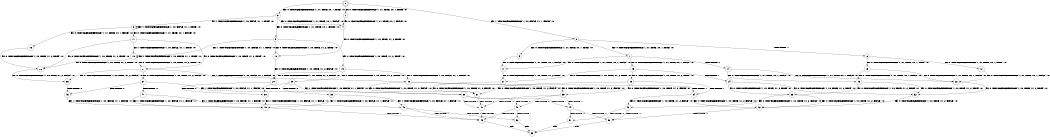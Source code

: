 digraph BCG {
size = "7, 10.5";
center = TRUE;
node [shape = circle];
0 [peripheries = 2];
0 -> 1 [label = "EX !0 !ATOMIC_EXCH_BRANCH (1, +1, TRUE, +0, 1, TRUE) !:0:"];
0 -> 2 [label = "EX !1 !ATOMIC_EXCH_BRANCH (1, +0, FALSE, +1, 1, FALSE) !:0:"];
0 -> 3 [label = "EX !0 !ATOMIC_EXCH_BRANCH (1, +1, TRUE, +0, 1, TRUE) !:0:"];
1 -> 4 [label = "EX !0 !ATOMIC_EXCH_BRANCH (1, +1, TRUE, +0, 1, FALSE) !:0:"];
2 -> 5 [label = "EX !0 !ATOMIC_EXCH_BRANCH (1, +1, TRUE, +0, 1, TRUE) !:0:"];
2 -> 6 [label = "TERMINATE !1"];
2 -> 7 [label = "EX !0 !ATOMIC_EXCH_BRANCH (1, +1, TRUE, +0, 1, TRUE) !:0:"];
3 -> 4 [label = "EX !0 !ATOMIC_EXCH_BRANCH (1, +1, TRUE, +0, 1, FALSE) !:0:"];
3 -> 8 [label = "EX !1 !ATOMIC_EXCH_BRANCH (1, +0, FALSE, +1, 1, TRUE) !:0:"];
3 -> 9 [label = "EX !0 !ATOMIC_EXCH_BRANCH (1, +1, TRUE, +0, 1, FALSE) !:0:"];
4 -> 10 [label = "EX !0 !ATOMIC_EXCH_BRANCH (1, +0, TRUE, +1, 2, TRUE) !:0:"];
5 -> 11 [label = "EX !0 !ATOMIC_EXCH_BRANCH (1, +1, TRUE, +0, 1, FALSE) !:0:"];
6 -> 12 [label = "EX !0 !ATOMIC_EXCH_BRANCH (1, +1, TRUE, +0, 1, TRUE) !:0:"];
6 -> 13 [label = "EX !0 !ATOMIC_EXCH_BRANCH (1, +1, TRUE, +0, 1, TRUE) !:0:"];
7 -> 11 [label = "EX !0 !ATOMIC_EXCH_BRANCH (1, +1, TRUE, +0, 1, FALSE) !:0:"];
7 -> 14 [label = "TERMINATE !1"];
7 -> 15 [label = "EX !0 !ATOMIC_EXCH_BRANCH (1, +1, TRUE, +0, 1, FALSE) !:0:"];
8 -> 16 [label = "EX !0 !ATOMIC_EXCH_BRANCH (1, +1, TRUE, +0, 1, FALSE) !:0:"];
8 -> 8 [label = "EX !1 !ATOMIC_EXCH_BRANCH (1, +0, FALSE, +1, 1, TRUE) !:0:"];
8 -> 17 [label = "EX !0 !ATOMIC_EXCH_BRANCH (1, +1, TRUE, +0, 1, FALSE) !:0:"];
9 -> 10 [label = "EX !0 !ATOMIC_EXCH_BRANCH (1, +0, TRUE, +1, 2, TRUE) !:0:"];
9 -> 18 [label = "EX !1 !ATOMIC_EXCH_BRANCH (1, +0, FALSE, +1, 1, TRUE) !:0:"];
9 -> 19 [label = "EX !0 !ATOMIC_EXCH_BRANCH (1, +0, TRUE, +1, 2, TRUE) !:0:"];
10 -> 20 [label = "EX !0 !ATOMIC_EXCH_BRANCH (1, +0, TRUE, +1, 2, FALSE) !:0:"];
11 -> 21 [label = "EX !0 !ATOMIC_EXCH_BRANCH (1, +0, TRUE, +1, 2, TRUE) !:0:"];
12 -> 22 [label = "EX !0 !ATOMIC_EXCH_BRANCH (1, +1, TRUE, +0, 1, FALSE) !:0:"];
13 -> 22 [label = "EX !0 !ATOMIC_EXCH_BRANCH (1, +1, TRUE, +0, 1, FALSE) !:0:"];
13 -> 23 [label = "EX !0 !ATOMIC_EXCH_BRANCH (1, +1, TRUE, +0, 1, FALSE) !:0:"];
14 -> 22 [label = "EX !0 !ATOMIC_EXCH_BRANCH (1, +1, TRUE, +0, 1, FALSE) !:0:"];
14 -> 23 [label = "EX !0 !ATOMIC_EXCH_BRANCH (1, +1, TRUE, +0, 1, FALSE) !:0:"];
15 -> 21 [label = "EX !0 !ATOMIC_EXCH_BRANCH (1, +0, TRUE, +1, 2, TRUE) !:0:"];
15 -> 24 [label = "TERMINATE !1"];
15 -> 25 [label = "EX !0 !ATOMIC_EXCH_BRANCH (1, +0, TRUE, +1, 2, TRUE) !:0:"];
16 -> 26 [label = "EX !0 !ATOMIC_EXCH_BRANCH (1, +0, TRUE, +1, 2, TRUE) !:0:"];
17 -> 26 [label = "EX !0 !ATOMIC_EXCH_BRANCH (1, +0, TRUE, +1, 2, TRUE) !:0:"];
17 -> 18 [label = "EX !1 !ATOMIC_EXCH_BRANCH (1, +0, FALSE, +1, 1, TRUE) !:0:"];
17 -> 27 [label = "EX !0 !ATOMIC_EXCH_BRANCH (1, +0, TRUE, +1, 2, TRUE) !:0:"];
18 -> 26 [label = "EX !0 !ATOMIC_EXCH_BRANCH (1, +0, TRUE, +1, 2, TRUE) !:0:"];
18 -> 18 [label = "EX !1 !ATOMIC_EXCH_BRANCH (1, +0, FALSE, +1, 1, TRUE) !:0:"];
18 -> 27 [label = "EX !0 !ATOMIC_EXCH_BRANCH (1, +0, TRUE, +1, 2, TRUE) !:0:"];
19 -> 20 [label = "EX !0 !ATOMIC_EXCH_BRANCH (1, +0, TRUE, +1, 2, FALSE) !:0:"];
19 -> 28 [label = "EX !1 !ATOMIC_EXCH_BRANCH (1, +0, FALSE, +1, 1, FALSE) !:0:"];
19 -> 29 [label = "EX !0 !ATOMIC_EXCH_BRANCH (1, +0, TRUE, +1, 2, FALSE) !:0:"];
20 -> 30 [label = "TERMINATE !0"];
21 -> 31 [label = "EX !0 !ATOMIC_EXCH_BRANCH (1, +0, TRUE, +1, 2, FALSE) !:0:"];
22 -> 32 [label = "EX !0 !ATOMIC_EXCH_BRANCH (1, +0, TRUE, +1, 2, TRUE) !:0:"];
23 -> 32 [label = "EX !0 !ATOMIC_EXCH_BRANCH (1, +0, TRUE, +1, 2, TRUE) !:0:"];
23 -> 33 [label = "EX !0 !ATOMIC_EXCH_BRANCH (1, +0, TRUE, +1, 2, TRUE) !:0:"];
24 -> 32 [label = "EX !0 !ATOMIC_EXCH_BRANCH (1, +0, TRUE, +1, 2, TRUE) !:0:"];
24 -> 33 [label = "EX !0 !ATOMIC_EXCH_BRANCH (1, +0, TRUE, +1, 2, TRUE) !:0:"];
25 -> 31 [label = "EX !0 !ATOMIC_EXCH_BRANCH (1, +0, TRUE, +1, 2, FALSE) !:0:"];
25 -> 34 [label = "TERMINATE !1"];
25 -> 35 [label = "EX !0 !ATOMIC_EXCH_BRANCH (1, +0, TRUE, +1, 2, FALSE) !:0:"];
26 -> 36 [label = "EX !0 !ATOMIC_EXCH_BRANCH (1, +0, TRUE, +1, 2, FALSE) !:0:"];
27 -> 36 [label = "EX !0 !ATOMIC_EXCH_BRANCH (1, +0, TRUE, +1, 2, FALSE) !:0:"];
27 -> 28 [label = "EX !1 !ATOMIC_EXCH_BRANCH (1, +0, FALSE, +1, 1, FALSE) !:0:"];
27 -> 37 [label = "EX !0 !ATOMIC_EXCH_BRANCH (1, +0, TRUE, +1, 2, FALSE) !:0:"];
28 -> 31 [label = "EX !0 !ATOMIC_EXCH_BRANCH (1, +0, TRUE, +1, 2, FALSE) !:0:"];
28 -> 34 [label = "TERMINATE !1"];
28 -> 35 [label = "EX !0 !ATOMIC_EXCH_BRANCH (1, +0, TRUE, +1, 2, FALSE) !:0:"];
29 -> 30 [label = "TERMINATE !0"];
29 -> 38 [label = "TERMINATE !0"];
29 -> 39 [label = "EX !1 !ATOMIC_EXCH_BRANCH (1, +0, FALSE, +1, 1, FALSE) !:0:"];
30 -> 40 [label = "EX !1 !ATOMIC_EXCH_BRANCH (1, +0, FALSE, +1, 1, FALSE) !:1:"];
31 -> 41 [label = "TERMINATE !0"];
32 -> 42 [label = "EX !0 !ATOMIC_EXCH_BRANCH (1, +0, TRUE, +1, 2, FALSE) !:0:"];
33 -> 42 [label = "EX !0 !ATOMIC_EXCH_BRANCH (1, +0, TRUE, +1, 2, FALSE) !:0:"];
33 -> 43 [label = "EX !0 !ATOMIC_EXCH_BRANCH (1, +0, TRUE, +1, 2, FALSE) !:0:"];
34 -> 42 [label = "EX !0 !ATOMIC_EXCH_BRANCH (1, +0, TRUE, +1, 2, FALSE) !:0:"];
34 -> 43 [label = "EX !0 !ATOMIC_EXCH_BRANCH (1, +0, TRUE, +1, 2, FALSE) !:0:"];
35 -> 41 [label = "TERMINATE !0"];
35 -> 44 [label = "TERMINATE !1"];
35 -> 45 [label = "TERMINATE !0"];
36 -> 46 [label = "TERMINATE !0"];
37 -> 46 [label = "TERMINATE !0"];
37 -> 47 [label = "TERMINATE !0"];
37 -> 39 [label = "EX !1 !ATOMIC_EXCH_BRANCH (1, +0, FALSE, +1, 1, FALSE) !:0:"];
38 -> 40 [label = "EX !1 !ATOMIC_EXCH_BRANCH (1, +0, FALSE, +1, 1, FALSE) !:1:"];
38 -> 48 [label = "EX !1 !ATOMIC_EXCH_BRANCH (1, +0, FALSE, +1, 1, FALSE) !:1:"];
39 -> 41 [label = "TERMINATE !0"];
39 -> 44 [label = "TERMINATE !1"];
39 -> 45 [label = "TERMINATE !0"];
40 -> 49 [label = "TERMINATE !1"];
41 -> 49 [label = "TERMINATE !1"];
42 -> 50 [label = "TERMINATE !0"];
43 -> 50 [label = "TERMINATE !0"];
43 -> 51 [label = "TERMINATE !0"];
44 -> 50 [label = "TERMINATE !0"];
44 -> 51 [label = "TERMINATE !0"];
45 -> 49 [label = "TERMINATE !1"];
45 -> 52 [label = "TERMINATE !1"];
46 -> 40 [label = "EX !1 !ATOMIC_EXCH_BRANCH (1, +0, FALSE, +1, 1, FALSE) !:1:"];
47 -> 40 [label = "EX !1 !ATOMIC_EXCH_BRANCH (1, +0, FALSE, +1, 1, FALSE) !:1:"];
47 -> 48 [label = "EX !1 !ATOMIC_EXCH_BRANCH (1, +0, FALSE, +1, 1, FALSE) !:1:"];
48 -> 49 [label = "TERMINATE !1"];
48 -> 52 [label = "TERMINATE !1"];
49 -> 53 [label = "exit"];
50 -> 53 [label = "exit"];
51 -> 53 [label = "exit"];
52 -> 53 [label = "exit"];
}
